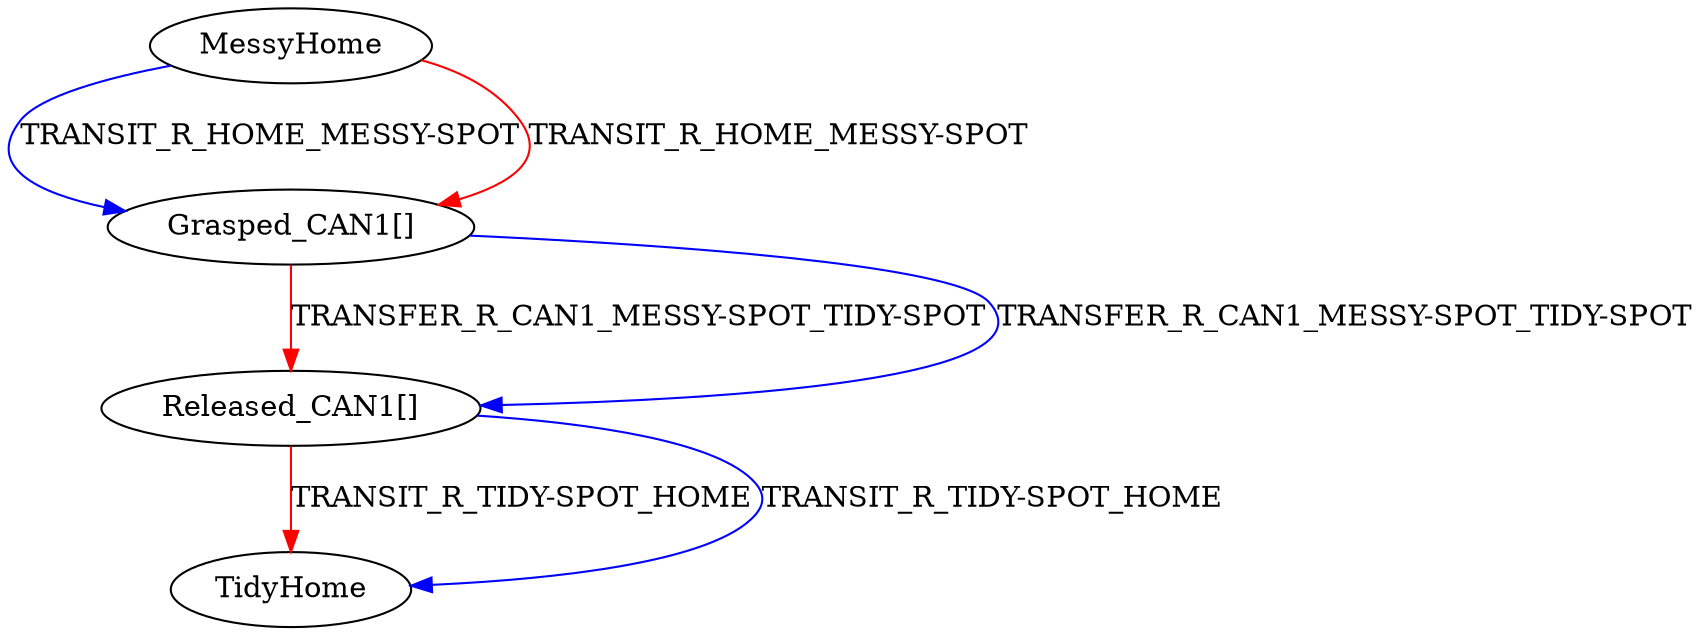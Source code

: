 digraph G {
"Grasped_CAN1[]";
MessyHome;
"Released_CAN1[]";
TidyHome;
"Grasped_CAN1[]"->"Released_CAN1[]"  [color=red, jspace=rarm, label="TRANSFER_R_CAN1_MESSY-SPOT_TIDY-SPOT", srcstate="CAN1,0.14999999999999999,-0.29999999999999999,0.086499999999999994,0,0,0,1;", weight=172];
"Grasped_CAN1[]"->"Released_CAN1[]"  [color=blue, jspace=rarm_U_chest, label="TRANSFER_R_CAN1_MESSY-SPOT_TIDY-SPOT", srcstate="CAN1,0.14999999999999999,-0.29999999999999999,0.086499999999999994,0,0,0,1;", weight=4.69143];
MessyHome->"Grasped_CAN1[]"  [color=blue, jspace=rarm, label="TRANSIT_R_HOME_MESSY-SPOT", srcstate="CAN1,0.14999999999999999,-0.29999999999999999,0.92149999999999999,0,0,0,1;", weight=3.47632];
MessyHome->"Grasped_CAN1[]"  [color=red, jspace=rarm_U_chest, label="TRANSIT_R_HOME_MESSY-SPOT", srcstate="CAN1,0.14999999999999999,-0.29999999999999999,0.92149999999999999,0,0,0,1;", weight=3.51231];
"Released_CAN1[]"->TidyHome  [color=red, jspace=rarm, label="TRANSIT_R_TIDY-SPOT_HOME", srcstate="CAN1,0,0.34999999999999998,0.92149999999999999,0,0,0,1;", weight=172];
"Released_CAN1[]"->TidyHome  [color=blue, jspace=rarm_U_chest, label="TRANSIT_R_TIDY-SPOT_HOME", srcstate="CAN1,0,0.34999999999999998,0.92149999999999999,0,0,0,1;", weight=4.00138];
}
